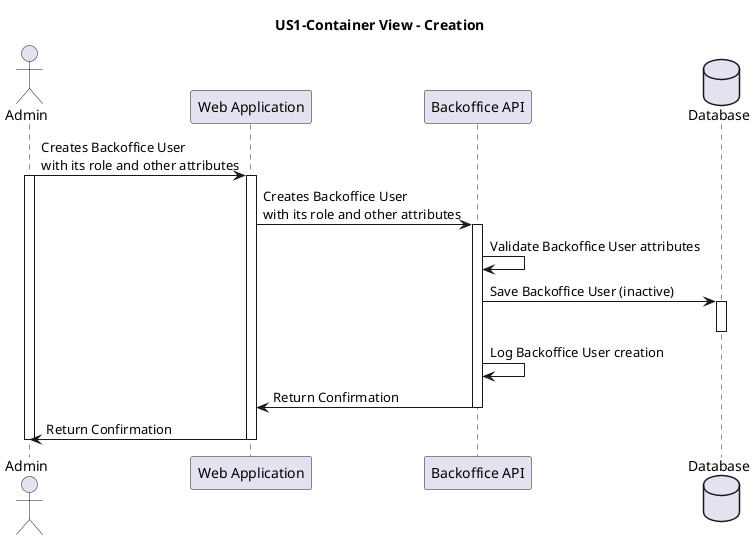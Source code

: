 ' 
' User Story: As an Admin,  I want to register new backoffice users (e.g., doctors, nurses, technicians, admins) via an out-of-band process, so that they can access the backoffice system with appropriate permissions.
'
' Acceptance Criteria:
' 
' - Backoffice users (e.g., doctors, nurses, technicians) are registered by an Admin via an internal process, not via self-registration.
' - Admin assigns roles (e.g., Doctor, Nurse, Technician) during the registration process.
' - Registered users receive a one-time setup link via email to set their password and activate their account.
' - The system enforces strong password requirements for security.
' - A confirmation email is sent to verify the user’s registration.

@startuml

title US1-Container View - Creation

actor Admin as A
participant "Web Application" as web
participant "Backoffice API" as api
database "Database" as db

A -> web : Creates Backoffice User\nwith its role and other attributes
activate A
activate web

web -> api : Creates Backoffice User\nwith its role and other attributes
activate api

api -> api : Validate Backoffice User attributes
api -> db : Save Backoffice User (inactive)
activate db
deactivate db
api -> api : Log Backoffice User creation
api -> web : Return Confirmation
deactivate api
web -> A : Return Confirmation
deactivate web
deactivate A

' E a parte do email?



@enduml